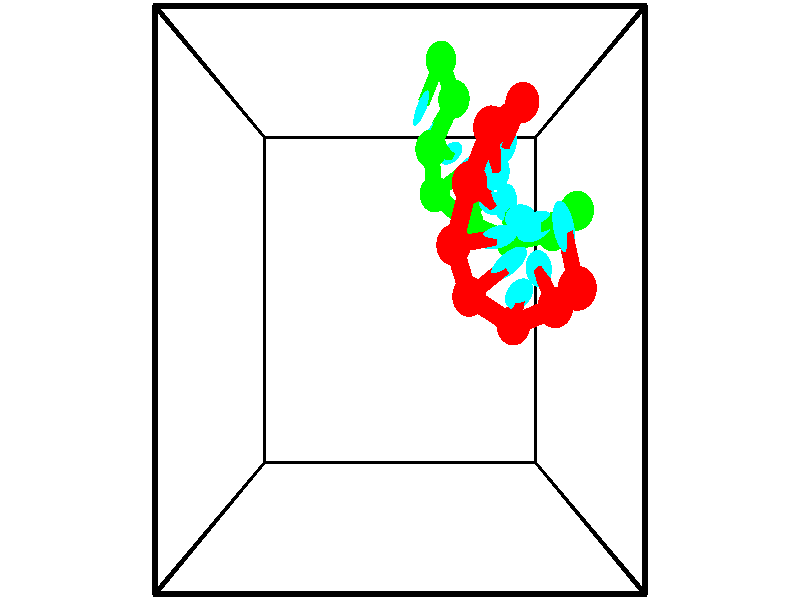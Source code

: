 // switches for output
#declare DRAW_BASES = 1; // possible values are 0, 1; only relevant for DNA ribbons
#declare DRAW_BASES_TYPE = 3; // possible values are 1, 2, 3; only relevant for DNA ribbons
#declare DRAW_FOG = 0; // set to 1 to enable fog

#include "colors.inc"

#include "transforms.inc"
background { rgb <1, 1, 1>}

#default {
   normal{
       ripples 0.25
       frequency 0.20
       turbulence 0.2
       lambda 5
   }
	finish {
		phong 0.1
		phong_size 40.
	}
}

// original window dimensions: 1024x640


// camera settings

camera {
	sky <-0, 1, 0>
	up <-0, 1, 0>
	right 1.6 * <1, 0, 0>
	location <2.5, 2.5, 11.1562>
	look_at <2.5, 2.5, 2.5>
	direction <0, 0, -8.6562>
	angle 67.0682
}


# declare cpy_camera_pos = <2.5, 2.5, 11.1562>;
# if (DRAW_FOG = 1)
fog {
	fog_type 2
	up vnormalize(cpy_camera_pos)
	color rgbt<1,1,1,0.3>
	distance 1e-5
	fog_alt 3e-3
	fog_offset 4
}
# end


// LIGHTS

# declare lum = 6;
global_settings {
	ambient_light rgb lum * <0.05, 0.05, 0.05>
	max_trace_level 15
}# declare cpy_direct_light_amount = 0.25;
light_source
{	1000 * <-1, -1, 1>,
	rgb lum * cpy_direct_light_amount
	parallel
}

light_source
{	1000 * <1, 1, -1>,
	rgb lum * cpy_direct_light_amount
	parallel
}

// strand 0

// nucleotide -1

// particle -1
sphere {
	<4.860767, 2.630707, 3.109414> 0.250000
	pigment { color rgbt <1,0,0,0> }
	no_shadow
}
cylinder {
	<4.748869, 3.012585, 3.150013>,  <4.681730, 3.241711, 3.174372>, 0.100000
	pigment { color rgbt <1,0,0,0> }
	no_shadow
}
cylinder {
	<4.748869, 3.012585, 3.150013>,  <4.860767, 2.630707, 3.109414>, 0.100000
	pigment { color rgbt <1,0,0,0> }
	no_shadow
}

// particle -1
sphere {
	<4.748869, 3.012585, 3.150013> 0.100000
	pigment { color rgbt <1,0,0,0> }
	no_shadow
}
sphere {
	0, 1
	scale<0.080000,0.200000,0.300000>
	matrix <-0.624575, -0.100678, -0.774448,
		-0.729142, -0.280041, 0.624442,
		-0.279745, 0.954694, 0.101498,
		4.664946, 3.298993, 3.180462>
	pigment { color rgbt <0,1,1,0> }
	no_shadow
}
cylinder {
	<4.734976, 2.411853, 2.457794>,  <4.860767, 2.630707, 3.109414>, 0.130000
	pigment { color rgbt <1,0,0,0> }
	no_shadow
}

// nucleotide -1

// particle -1
sphere {
	<4.734976, 2.411853, 2.457794> 0.250000
	pigment { color rgbt <1,0,0,0> }
	no_shadow
}
cylinder {
	<4.662039, 2.691933, 2.181686>,  <4.618276, 2.859981, 2.016022>, 0.100000
	pigment { color rgbt <1,0,0,0> }
	no_shadow
}
cylinder {
	<4.662039, 2.691933, 2.181686>,  <4.734976, 2.411853, 2.457794>, 0.100000
	pigment { color rgbt <1,0,0,0> }
	no_shadow
}

// particle -1
sphere {
	<4.662039, 2.691933, 2.181686> 0.100000
	pigment { color rgbt <1,0,0,0> }
	no_shadow
}
sphere {
	0, 1
	scale<0.080000,0.200000,0.300000>
	matrix <-0.635328, 0.451889, 0.626222,
		0.750406, 0.552735, 0.362457,
		-0.182344, 0.700200, -0.690269,
		4.607336, 2.901993, 1.974606>
	pigment { color rgbt <0,1,1,0> }
	no_shadow
}
cylinder {
	<4.204337, 2.181023, 2.071707>,  <4.734976, 2.411853, 2.457794>, 0.130000
	pigment { color rgbt <1,0,0,0> }
	no_shadow
}

// nucleotide -1

// particle -1
sphere {
	<4.204337, 2.181023, 2.071707> 0.250000
	pigment { color rgbt <1,0,0,0> }
	no_shadow
}
cylinder {
	<4.188475, 2.401249, 2.405247>,  <4.178957, 2.533385, 2.605371>, 0.100000
	pigment { color rgbt <1,0,0,0> }
	no_shadow
}
cylinder {
	<4.188475, 2.401249, 2.405247>,  <4.204337, 2.181023, 2.071707>, 0.100000
	pigment { color rgbt <1,0,0,0> }
	no_shadow
}

// particle -1
sphere {
	<4.188475, 2.401249, 2.405247> 0.100000
	pigment { color rgbt <1,0,0,0> }
	no_shadow
}
sphere {
	0, 1
	scale<0.080000,0.200000,0.300000>
	matrix <-0.185804, 0.815888, -0.547543,
		-0.981786, -0.176645, 0.069943,
		-0.039655, 0.550566, 0.833849,
		4.176578, 2.566419, 2.655401>
	pigment { color rgbt <0,1,1,0> }
	no_shadow
}
cylinder {
	<3.521113, 2.543242, 2.255152>,  <4.204337, 2.181023, 2.071707>, 0.130000
	pigment { color rgbt <1,0,0,0> }
	no_shadow
}

// nucleotide -1

// particle -1
sphere {
	<3.521113, 2.543242, 2.255152> 0.250000
	pigment { color rgbt <1,0,0,0> }
	no_shadow
}
cylinder {
	<3.837719, 2.769825, 2.346918>,  <4.027682, 2.905775, 2.401978>, 0.100000
	pigment { color rgbt <1,0,0,0> }
	no_shadow
}
cylinder {
	<3.837719, 2.769825, 2.346918>,  <3.521113, 2.543242, 2.255152>, 0.100000
	pigment { color rgbt <1,0,0,0> }
	no_shadow
}

// particle -1
sphere {
	<3.837719, 2.769825, 2.346918> 0.100000
	pigment { color rgbt <1,0,0,0> }
	no_shadow
}
sphere {
	0, 1
	scale<0.080000,0.200000,0.300000>
	matrix <-0.332627, 0.714202, -0.615853,
		-0.512704, 0.411146, 0.753720,
		0.791514, 0.566457, 0.229416,
		4.075173, 2.939762, 2.415743>
	pigment { color rgbt <0,1,1,0> }
	no_shadow
}
cylinder {
	<3.276624, 3.164080, 2.403562>,  <3.521113, 2.543242, 2.255152>, 0.130000
	pigment { color rgbt <1,0,0,0> }
	no_shadow
}

// nucleotide -1

// particle -1
sphere {
	<3.276624, 3.164080, 2.403562> 0.250000
	pigment { color rgbt <1,0,0,0> }
	no_shadow
}
cylinder {
	<3.662125, 3.225914, 2.316580>,  <3.893425, 3.263015, 2.264391>, 0.100000
	pigment { color rgbt <1,0,0,0> }
	no_shadow
}
cylinder {
	<3.662125, 3.225914, 2.316580>,  <3.276624, 3.164080, 2.403562>, 0.100000
	pigment { color rgbt <1,0,0,0> }
	no_shadow
}

// particle -1
sphere {
	<3.662125, 3.225914, 2.316580> 0.100000
	pigment { color rgbt <1,0,0,0> }
	no_shadow
}
sphere {
	0, 1
	scale<0.080000,0.200000,0.300000>
	matrix <-0.253322, 0.785978, -0.563974,
		0.083732, 0.598617, 0.796647,
		0.963751, 0.154586, -0.217454,
		3.951250, 3.272290, 2.251343>
	pigment { color rgbt <0,1,1,0> }
	no_shadow
}
cylinder {
	<3.481672, 3.881729, 2.629163>,  <3.276624, 3.164080, 2.403562>, 0.130000
	pigment { color rgbt <1,0,0,0> }
	no_shadow
}

// nucleotide -1

// particle -1
sphere {
	<3.481672, 3.881729, 2.629163> 0.250000
	pigment { color rgbt <1,0,0,0> }
	no_shadow
}
cylinder {
	<3.727600, 3.778625, 2.331020>,  <3.875157, 3.716763, 2.152135>, 0.100000
	pigment { color rgbt <1,0,0,0> }
	no_shadow
}
cylinder {
	<3.727600, 3.778625, 2.331020>,  <3.481672, 3.881729, 2.629163>, 0.100000
	pigment { color rgbt <1,0,0,0> }
	no_shadow
}

// particle -1
sphere {
	<3.727600, 3.778625, 2.331020> 0.100000
	pigment { color rgbt <1,0,0,0> }
	no_shadow
}
sphere {
	0, 1
	scale<0.080000,0.200000,0.300000>
	matrix <-0.092289, 0.915077, -0.392577,
		0.783249, 0.310153, 0.538819,
		0.614819, -0.257759, -0.745357,
		3.912046, 3.701298, 2.107413>
	pigment { color rgbt <0,1,1,0> }
	no_shadow
}
cylinder {
	<3.804410, 4.574425, 2.469251>,  <3.481672, 3.881729, 2.629163>, 0.130000
	pigment { color rgbt <1,0,0,0> }
	no_shadow
}

// nucleotide -1

// particle -1
sphere {
	<3.804410, 4.574425, 2.469251> 0.250000
	pigment { color rgbt <1,0,0,0> }
	no_shadow
}
cylinder {
	<3.899496, 4.320744, 2.174965>,  <3.956548, 4.168535, 1.998393>, 0.100000
	pigment { color rgbt <1,0,0,0> }
	no_shadow
}
cylinder {
	<3.899496, 4.320744, 2.174965>,  <3.804410, 4.574425, 2.469251>, 0.100000
	pigment { color rgbt <1,0,0,0> }
	no_shadow
}

// particle -1
sphere {
	<3.899496, 4.320744, 2.174965> 0.100000
	pigment { color rgbt <1,0,0,0> }
	no_shadow
}
sphere {
	0, 1
	scale<0.080000,0.200000,0.300000>
	matrix <-0.081824, 0.741660, -0.665766,
		0.967882, 0.218462, 0.124410,
		0.237715, -0.634204, -0.735716,
		3.970811, 4.130483, 1.954250>
	pigment { color rgbt <0,1,1,0> }
	no_shadow
}
cylinder {
	<4.330059, 4.964173, 2.110903>,  <3.804410, 4.574425, 2.469251>, 0.130000
	pigment { color rgbt <1,0,0,0> }
	no_shadow
}

// nucleotide -1

// particle -1
sphere {
	<4.330059, 4.964173, 2.110903> 0.250000
	pigment { color rgbt <1,0,0,0> }
	no_shadow
}
cylinder {
	<4.210857, 4.693386, 1.841709>,  <4.139337, 4.530914, 1.680193>, 0.100000
	pigment { color rgbt <1,0,0,0> }
	no_shadow
}
cylinder {
	<4.210857, 4.693386, 1.841709>,  <4.330059, 4.964173, 2.110903>, 0.100000
	pigment { color rgbt <1,0,0,0> }
	no_shadow
}

// particle -1
sphere {
	<4.210857, 4.693386, 1.841709> 0.100000
	pigment { color rgbt <1,0,0,0> }
	no_shadow
}
sphere {
	0, 1
	scale<0.080000,0.200000,0.300000>
	matrix <-0.069813, 0.718585, -0.691926,
		0.952009, -0.159213, -0.261402,
		-0.298003, -0.676969, -0.672985,
		4.121457, 4.490295, 1.639814>
	pigment { color rgbt <0,1,1,0> }
	no_shadow
}
// strand 1

// nucleotide -1

// particle -1
sphere {
	<3.173437, 5.794647, 1.213167> 0.250000
	pigment { color rgbt <0,1,0,0> }
	no_shadow
}
cylinder {
	<3.003024, 5.474464, 1.044518>,  <2.900777, 5.282355, 0.943328>, 0.100000
	pigment { color rgbt <0,1,0,0> }
	no_shadow
}
cylinder {
	<3.003024, 5.474464, 1.044518>,  <3.173437, 5.794647, 1.213167>, 0.100000
	pigment { color rgbt <0,1,0,0> }
	no_shadow
}

// particle -1
sphere {
	<3.003024, 5.474464, 1.044518> 0.100000
	pigment { color rgbt <0,1,0,0> }
	no_shadow
}
sphere {
	0, 1
	scale<0.080000,0.200000,0.300000>
	matrix <0.887275, -0.460721, -0.021867,
		-0.176747, -0.383412, 0.906508,
		-0.426032, -0.800457, -0.421623,
		2.875215, 5.234327, 0.918031>
	pigment { color rgbt <0,1,1,0> }
	no_shadow
}
cylinder {
	<3.363224, 5.178009, 1.493519>,  <3.173437, 5.794647, 1.213167>, 0.130000
	pigment { color rgbt <0,1,0,0> }
	no_shadow
}

// nucleotide -1

// particle -1
sphere {
	<3.363224, 5.178009, 1.493519> 0.250000
	pigment { color rgbt <0,1,0,0> }
	no_shadow
}
cylinder {
	<3.214822, 5.035477, 1.150501>,  <3.125781, 4.949957, 0.944690>, 0.100000
	pigment { color rgbt <0,1,0,0> }
	no_shadow
}
cylinder {
	<3.214822, 5.035477, 1.150501>,  <3.363224, 5.178009, 1.493519>, 0.100000
	pigment { color rgbt <0,1,0,0> }
	no_shadow
}

// particle -1
sphere {
	<3.214822, 5.035477, 1.150501> 0.100000
	pigment { color rgbt <0,1,0,0> }
	no_shadow
}
sphere {
	0, 1
	scale<0.080000,0.200000,0.300000>
	matrix <0.680224, -0.732932, 0.010261,
		-0.632179, -0.579516, 0.514306,
		-0.371005, -0.356330, -0.857545,
		3.103520, 4.928577, 0.893238>
	pigment { color rgbt <0,1,1,0> }
	no_shadow
}
cylinder {
	<2.993243, 4.496343, 1.585104>,  <3.363224, 5.178009, 1.493519>, 0.130000
	pigment { color rgbt <0,1,0,0> }
	no_shadow
}

// nucleotide -1

// particle -1
sphere {
	<2.993243, 4.496343, 1.585104> 0.250000
	pigment { color rgbt <0,1,0,0> }
	no_shadow
}
cylinder {
	<3.201578, 4.531387, 1.245445>,  <3.326579, 4.552414, 1.041650>, 0.100000
	pigment { color rgbt <0,1,0,0> }
	no_shadow
}
cylinder {
	<3.201578, 4.531387, 1.245445>,  <2.993243, 4.496343, 1.585104>, 0.100000
	pigment { color rgbt <0,1,0,0> }
	no_shadow
}

// particle -1
sphere {
	<3.201578, 4.531387, 1.245445> 0.100000
	pigment { color rgbt <0,1,0,0> }
	no_shadow
}
sphere {
	0, 1
	scale<0.080000,0.200000,0.300000>
	matrix <0.598010, -0.747302, 0.289697,
		-0.609189, -0.658684, -0.441615,
		0.520838, 0.087610, -0.849148,
		3.357830, 4.557671, 0.990701>
	pigment { color rgbt <0,1,1,0> }
	no_shadow
}
cylinder {
	<3.076042, 3.970301, 1.106185>,  <2.993243, 4.496343, 1.585104>, 0.130000
	pigment { color rgbt <0,1,0,0> }
	no_shadow
}

// nucleotide -1

// particle -1
sphere {
	<3.076042, 3.970301, 1.106185> 0.250000
	pigment { color rgbt <0,1,0,0> }
	no_shadow
}
cylinder {
	<3.412983, 4.185822, 1.101498>,  <3.615147, 4.315134, 1.098685>, 0.100000
	pigment { color rgbt <0,1,0,0> }
	no_shadow
}
cylinder {
	<3.412983, 4.185822, 1.101498>,  <3.076042, 3.970301, 1.106185>, 0.100000
	pigment { color rgbt <0,1,0,0> }
	no_shadow
}

// particle -1
sphere {
	<3.412983, 4.185822, 1.101498> 0.100000
	pigment { color rgbt <0,1,0,0> }
	no_shadow
}
sphere {
	0, 1
	scale<0.080000,0.200000,0.300000>
	matrix <0.480163, -0.740450, 0.470295,
		0.244719, -0.401780, -0.882432,
		0.842352, 0.538801, -0.011718,
		3.665689, 4.347462, 1.097982>
	pigment { color rgbt <0,1,1,0> }
	no_shadow
}
cylinder {
	<3.681062, 3.590521, 0.823062>,  <3.076042, 3.970301, 1.106185>, 0.130000
	pigment { color rgbt <0,1,0,0> }
	no_shadow
}

// nucleotide -1

// particle -1
sphere {
	<3.681062, 3.590521, 0.823062> 0.250000
	pigment { color rgbt <0,1,0,0> }
	no_shadow
}
cylinder {
	<3.815778, 3.860474, 1.085697>,  <3.896608, 4.022445, 1.243278>, 0.100000
	pigment { color rgbt <0,1,0,0> }
	no_shadow
}
cylinder {
	<3.815778, 3.860474, 1.085697>,  <3.681062, 3.590521, 0.823062>, 0.100000
	pigment { color rgbt <0,1,0,0> }
	no_shadow
}

// particle -1
sphere {
	<3.815778, 3.860474, 1.085697> 0.100000
	pigment { color rgbt <0,1,0,0> }
	no_shadow
}
sphere {
	0, 1
	scale<0.080000,0.200000,0.300000>
	matrix <0.411560, -0.732699, 0.542007,
		0.846871, 0.087682, -0.524520,
		0.336791, 0.674881, 0.656588,
		3.916815, 4.062938, 1.282674>
	pigment { color rgbt <0,1,1,0> }
	no_shadow
}
cylinder {
	<4.376352, 3.318900, 0.983082>,  <3.681062, 3.590521, 0.823062>, 0.130000
	pigment { color rgbt <0,1,0,0> }
	no_shadow
}

// nucleotide -1

// particle -1
sphere {
	<4.376352, 3.318900, 0.983082> 0.250000
	pigment { color rgbt <0,1,0,0> }
	no_shadow
}
cylinder {
	<4.274532, 3.595650, 1.253345>,  <4.213440, 3.761700, 1.415504>, 0.100000
	pigment { color rgbt <0,1,0,0> }
	no_shadow
}
cylinder {
	<4.274532, 3.595650, 1.253345>,  <4.376352, 3.318900, 0.983082>, 0.100000
	pigment { color rgbt <0,1,0,0> }
	no_shadow
}

// particle -1
sphere {
	<4.274532, 3.595650, 1.253345> 0.100000
	pigment { color rgbt <0,1,0,0> }
	no_shadow
}
sphere {
	0, 1
	scale<0.080000,0.200000,0.300000>
	matrix <0.376366, -0.572713, 0.728250,
		0.890816, 0.439670, -0.114615,
		-0.254549, 0.691874, 0.675659,
		4.198168, 3.803212, 1.456043>
	pigment { color rgbt <0,1,1,0> }
	no_shadow
}
cylinder {
	<4.967549, 3.408359, 1.390440>,  <4.376352, 3.318900, 0.983082>, 0.130000
	pigment { color rgbt <0,1,0,0> }
	no_shadow
}

// nucleotide -1

// particle -1
sphere {
	<4.967549, 3.408359, 1.390440> 0.250000
	pigment { color rgbt <0,1,0,0> }
	no_shadow
}
cylinder {
	<4.635612, 3.490189, 1.598099>,  <4.436451, 3.539286, 1.722694>, 0.100000
	pigment { color rgbt <0,1,0,0> }
	no_shadow
}
cylinder {
	<4.635612, 3.490189, 1.598099>,  <4.967549, 3.408359, 1.390440>, 0.100000
	pigment { color rgbt <0,1,0,0> }
	no_shadow
}

// particle -1
sphere {
	<4.635612, 3.490189, 1.598099> 0.100000
	pigment { color rgbt <0,1,0,0> }
	no_shadow
}
sphere {
	0, 1
	scale<0.080000,0.200000,0.300000>
	matrix <0.320523, -0.586811, 0.743584,
		0.456760, 0.783455, 0.421389,
		-0.829841, 0.204574, 0.519147,
		4.386660, 3.551561, 1.753843>
	pigment { color rgbt <0,1,1,0> }
	no_shadow
}
cylinder {
	<5.176138, 3.626116, 2.015347>,  <4.967549, 3.408359, 1.390440>, 0.130000
	pigment { color rgbt <0,1,0,0> }
	no_shadow
}

// nucleotide -1

// particle -1
sphere {
	<5.176138, 3.626116, 2.015347> 0.250000
	pigment { color rgbt <0,1,0,0> }
	no_shadow
}
cylinder {
	<4.799719, 3.505424, 2.076519>,  <4.573867, 3.433010, 2.113223>, 0.100000
	pigment { color rgbt <0,1,0,0> }
	no_shadow
}
cylinder {
	<4.799719, 3.505424, 2.076519>,  <5.176138, 3.626116, 2.015347>, 0.100000
	pigment { color rgbt <0,1,0,0> }
	no_shadow
}

// particle -1
sphere {
	<4.799719, 3.505424, 2.076519> 0.100000
	pigment { color rgbt <0,1,0,0> }
	no_shadow
}
sphere {
	0, 1
	scale<0.080000,0.200000,0.300000>
	matrix <0.287692, -0.476071, 0.831017,
		-0.177935, 0.826025, 0.534810,
		-0.941048, -0.301728, 0.152931,
		4.517405, 3.414906, 2.122398>
	pigment { color rgbt <0,1,1,0> }
	no_shadow
}
// box output
cylinder {
	<0.000000, 0.000000, 0.000000>,  <5.000000, 0.000000, 0.000000>, 0.025000
	pigment { color rgbt <0,0,0,0> }
	no_shadow
}
cylinder {
	<0.000000, 0.000000, 0.000000>,  <0.000000, 5.000000, 0.000000>, 0.025000
	pigment { color rgbt <0,0,0,0> }
	no_shadow
}
cylinder {
	<0.000000, 0.000000, 0.000000>,  <0.000000, 0.000000, 5.000000>, 0.025000
	pigment { color rgbt <0,0,0,0> }
	no_shadow
}
cylinder {
	<5.000000, 5.000000, 5.000000>,  <0.000000, 5.000000, 5.000000>, 0.025000
	pigment { color rgbt <0,0,0,0> }
	no_shadow
}
cylinder {
	<5.000000, 5.000000, 5.000000>,  <5.000000, 0.000000, 5.000000>, 0.025000
	pigment { color rgbt <0,0,0,0> }
	no_shadow
}
cylinder {
	<5.000000, 5.000000, 5.000000>,  <5.000000, 5.000000, 0.000000>, 0.025000
	pigment { color rgbt <0,0,0,0> }
	no_shadow
}
cylinder {
	<0.000000, 0.000000, 5.000000>,  <0.000000, 5.000000, 5.000000>, 0.025000
	pigment { color rgbt <0,0,0,0> }
	no_shadow
}
cylinder {
	<0.000000, 0.000000, 5.000000>,  <5.000000, 0.000000, 5.000000>, 0.025000
	pigment { color rgbt <0,0,0,0> }
	no_shadow
}
cylinder {
	<5.000000, 5.000000, 0.000000>,  <0.000000, 5.000000, 0.000000>, 0.025000
	pigment { color rgbt <0,0,0,0> }
	no_shadow
}
cylinder {
	<5.000000, 5.000000, 0.000000>,  <5.000000, 0.000000, 0.000000>, 0.025000
	pigment { color rgbt <0,0,0,0> }
	no_shadow
}
cylinder {
	<5.000000, 0.000000, 5.000000>,  <5.000000, 0.000000, 0.000000>, 0.025000
	pigment { color rgbt <0,0,0,0> }
	no_shadow
}
cylinder {
	<0.000000, 5.000000, 0.000000>,  <0.000000, 5.000000, 5.000000>, 0.025000
	pigment { color rgbt <0,0,0,0> }
	no_shadow
}
// end of box output
